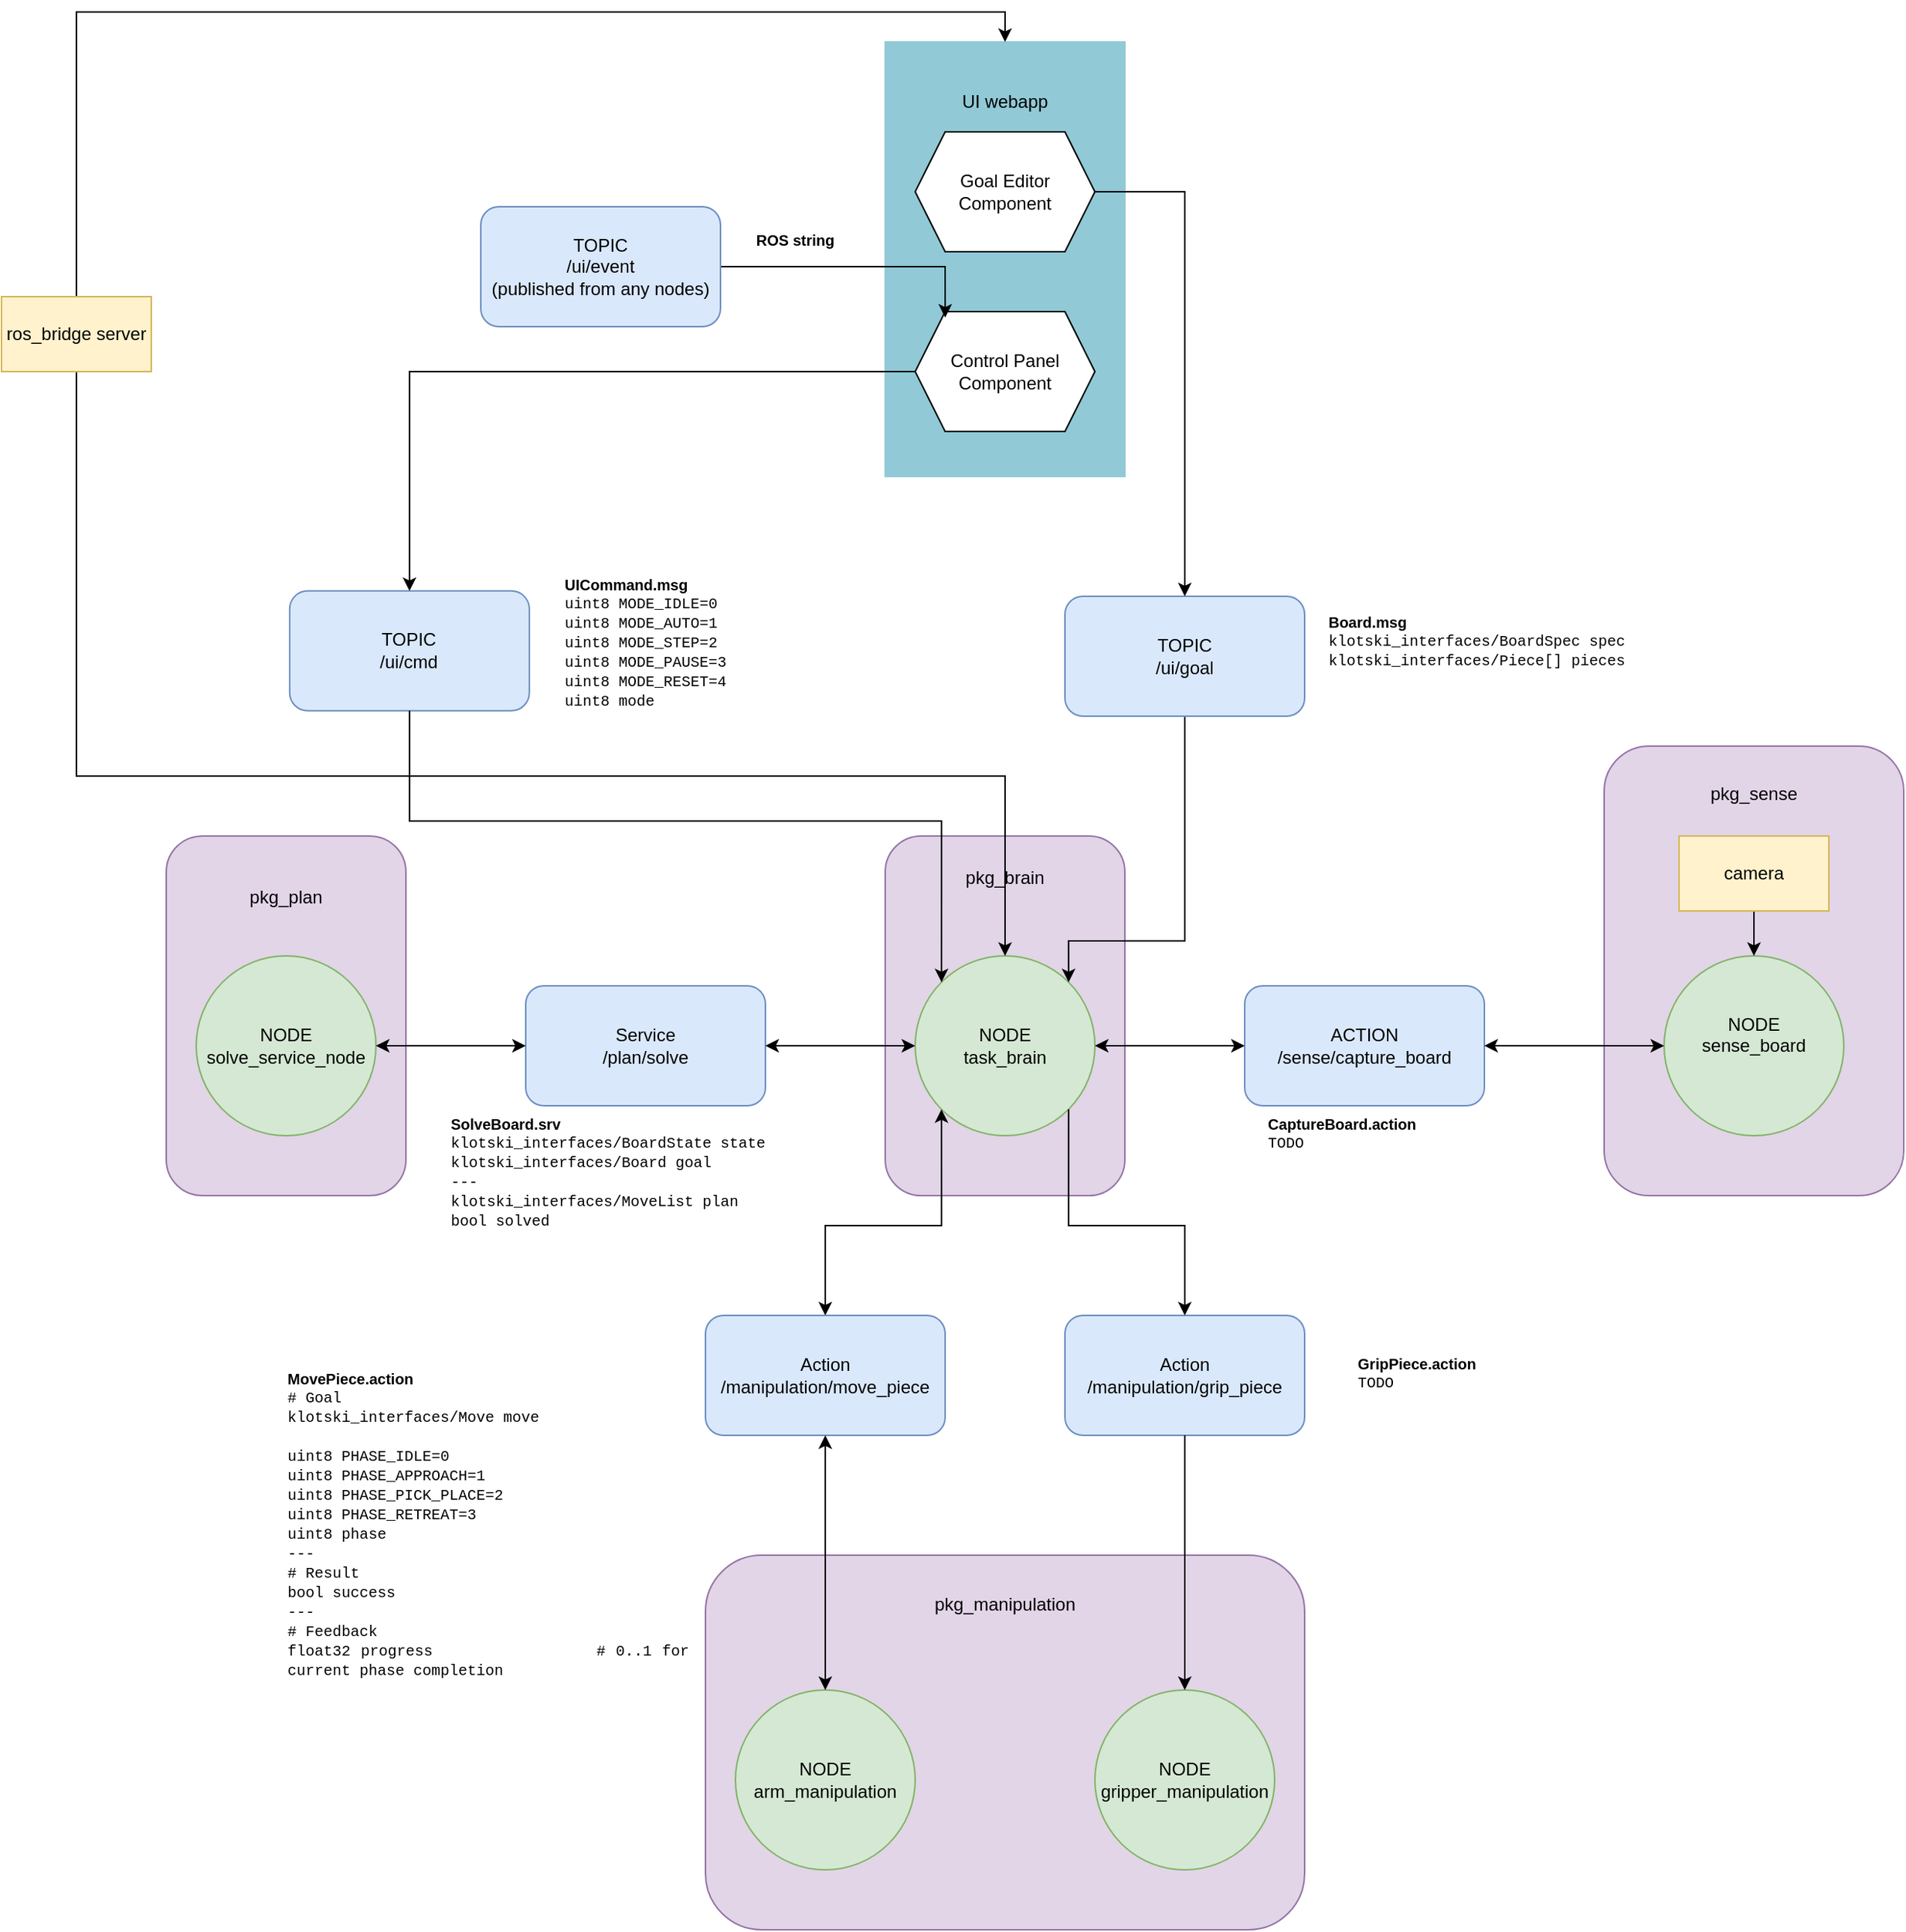 <mxfile version="28.2.5">
  <diagram name="Page-1" id="27UHR55FdALzBNMEXSYM">
    <mxGraphModel dx="1031" dy="1560" grid="1" gridSize="10" guides="1" tooltips="1" connect="1" arrows="1" fold="1" page="1" pageScale="1" pageWidth="1169" pageHeight="827" math="0" shadow="0">
      <root>
        <mxCell id="0" />
        <mxCell id="1" parent="0" />
        <mxCell id="_wPxAg17o3qXiyBbTdEI-1" value="&lt;p style=&quot;text-align: center;&quot;&gt;UI webapp&lt;/p&gt;&lt;p&gt;&lt;br&gt;&lt;/p&gt;&lt;p&gt;&lt;br&gt;&lt;/p&gt;&lt;p&gt;&lt;br&gt;&lt;/p&gt;&lt;p&gt;&lt;br&gt;&lt;/p&gt;&lt;p&gt;&lt;br&gt;&lt;/p&gt;&lt;p&gt;&lt;br&gt;&lt;/p&gt;&lt;p&gt;&lt;br&gt;&lt;/p&gt;&lt;p&gt;&lt;br&gt;&lt;/p&gt;" style="rounded=1;whiteSpace=wrap;html=1;fillColor=#91C9D6;strokeColor=#91C9D6;align=top;arcSize=0;" vertex="1" parent="1">
          <mxGeometry x="600" y="70" width="160" height="290" as="geometry" />
        </mxCell>
        <mxCell id="_wPxAg17o3qXiyBbTdEI-2" value="&lt;p style=&quot;text-align: center;&quot;&gt;pkg_plan&lt;/p&gt;&lt;p&gt;&lt;br&gt;&lt;/p&gt;&lt;p&gt;&lt;br&gt;&lt;/p&gt;&lt;p&gt;&lt;br&gt;&lt;/p&gt;&lt;p&gt;&lt;br&gt;&lt;/p&gt;&lt;p&gt;&lt;br&gt;&lt;/p&gt;&lt;p&gt;&lt;br&gt;&lt;/p&gt;" style="rounded=1;whiteSpace=wrap;html=1;fillColor=#e1d5e7;strokeColor=#9673a6;align=top;" vertex="1" parent="1">
          <mxGeometry x="120" y="600" width="160" height="240" as="geometry" />
        </mxCell>
        <mxCell id="_wPxAg17o3qXiyBbTdEI-3" value="&lt;p style=&quot;text-align: center;&quot;&gt;pkg_brain&lt;/p&gt;&lt;p&gt;&lt;br&gt;&lt;/p&gt;&lt;p&gt;&lt;br&gt;&lt;/p&gt;&lt;p&gt;&lt;br&gt;&lt;/p&gt;&lt;p&gt;&lt;br&gt;&lt;/p&gt;&lt;p&gt;&lt;br&gt;&lt;/p&gt;&lt;p&gt;&lt;br&gt;&lt;/p&gt;&lt;p&gt;&lt;br&gt;&lt;/p&gt;" style="rounded=1;whiteSpace=wrap;html=1;fillColor=#e1d5e7;strokeColor=#9673a6;align=top;" vertex="1" parent="1">
          <mxGeometry x="600" y="600" width="160" height="240" as="geometry" />
        </mxCell>
        <mxCell id="_wPxAg17o3qXiyBbTdEI-4" value="NODE&lt;br&gt;task_brain" style="ellipse;whiteSpace=wrap;html=1;aspect=fixed;fillColor=#d5e8d4;strokeColor=#82b366;" vertex="1" parent="1">
          <mxGeometry x="620" y="680" width="120" height="120" as="geometry" />
        </mxCell>
        <mxCell id="_wPxAg17o3qXiyBbTdEI-5" value="" style="endArrow=classic;startArrow=classic;html=1;rounded=0;entryX=0;entryY=1;entryDx=0;entryDy=0;exitX=0.5;exitY=0;exitDx=0;exitDy=0;edgeStyle=orthogonalEdgeStyle;" edge="1" parent="1" source="_wPxAg17o3qXiyBbTdEI-6" target="_wPxAg17o3qXiyBbTdEI-4">
          <mxGeometry width="50" height="50" relative="1" as="geometry">
            <mxPoint x="690" y="860" as="sourcePoint" />
            <mxPoint x="714" y="850" as="targetPoint" />
          </mxGeometry>
        </mxCell>
        <mxCell id="_wPxAg17o3qXiyBbTdEI-6" value="Action&lt;div&gt;/manipulation/move_piece&lt;/div&gt;" style="rounded=1;whiteSpace=wrap;html=1;fillColor=#dae8fc;strokeColor=#6c8ebf;" vertex="1" parent="1">
          <mxGeometry x="480" y="920" width="160" height="80" as="geometry" />
        </mxCell>
        <mxCell id="_wPxAg17o3qXiyBbTdEI-7" value="&lt;p style=&quot;text-align: center;&quot;&gt;pkg_manipulation&lt;/p&gt;&lt;p&gt;&lt;br&gt;&lt;/p&gt;&lt;p&gt;&lt;br&gt;&lt;/p&gt;&lt;p&gt;&lt;br&gt;&lt;/p&gt;&lt;p&gt;&lt;br&gt;&lt;/p&gt;&lt;p&gt;&lt;br&gt;&lt;/p&gt;&lt;p&gt;&lt;br&gt;&lt;/p&gt;&lt;p&gt;&lt;br&gt;&lt;/p&gt;" style="rounded=1;whiteSpace=wrap;html=1;fillColor=#e1d5e7;strokeColor=#9673a6;align=top;" vertex="1" parent="1">
          <mxGeometry x="480" y="1080" width="400" height="250" as="geometry" />
        </mxCell>
        <mxCell id="_wPxAg17o3qXiyBbTdEI-8" value="NODE&lt;div&gt;arm_manipulation&lt;/div&gt;" style="ellipse;whiteSpace=wrap;html=1;aspect=fixed;fillColor=#d5e8d4;strokeColor=#82b366;" vertex="1" parent="1">
          <mxGeometry x="500" y="1170" width="120" height="120" as="geometry" />
        </mxCell>
        <mxCell id="_wPxAg17o3qXiyBbTdEI-9" value="NODE&lt;div&gt;gripper_manipulation&lt;/div&gt;" style="ellipse;whiteSpace=wrap;html=1;aspect=fixed;fillColor=#d5e8d4;strokeColor=#82b366;" vertex="1" parent="1">
          <mxGeometry x="740" y="1170" width="120" height="120" as="geometry" />
        </mxCell>
        <mxCell id="_wPxAg17o3qXiyBbTdEI-10" value="" style="endArrow=classic;startArrow=classic;html=1;rounded=0;entryX=0.5;entryY=1;entryDx=0;entryDy=0;exitX=0.5;exitY=0;exitDx=0;exitDy=0;edgeStyle=orthogonalEdgeStyle;" edge="1" parent="1" source="_wPxAg17o3qXiyBbTdEI-8" target="_wPxAg17o3qXiyBbTdEI-6">
          <mxGeometry width="50" height="50" relative="1" as="geometry">
            <mxPoint x="830" y="1100" as="sourcePoint" />
            <mxPoint x="880" y="1050" as="targetPoint" />
          </mxGeometry>
        </mxCell>
        <mxCell id="_wPxAg17o3qXiyBbTdEI-11" value="Action&lt;div&gt;/manipulation/grip_piece&lt;/div&gt;" style="rounded=1;whiteSpace=wrap;html=1;fillColor=#dae8fc;strokeColor=#6c8ebf;" vertex="1" parent="1">
          <mxGeometry x="720" y="920" width="160" height="80" as="geometry" />
        </mxCell>
        <mxCell id="_wPxAg17o3qXiyBbTdEI-12" value="ACTION&lt;div&gt;/sense/capture_board&lt;/div&gt;" style="rounded=1;whiteSpace=wrap;html=1;fillColor=#dae8fc;strokeColor=#6c8ebf;" vertex="1" parent="1">
          <mxGeometry x="840" y="700" width="160" height="80" as="geometry" />
        </mxCell>
        <mxCell id="_wPxAg17o3qXiyBbTdEI-13" value="" style="endArrow=classic;startArrow=classic;html=1;rounded=0;entryX=1;entryY=0.5;entryDx=0;entryDy=0;exitX=0;exitY=0.5;exitDx=0;exitDy=0;" edge="1" parent="1" source="_wPxAg17o3qXiyBbTdEI-12" target="_wPxAg17o3qXiyBbTdEI-4">
          <mxGeometry width="50" height="50" relative="1" as="geometry">
            <mxPoint x="780" y="740" as="sourcePoint" />
            <mxPoint x="840" y="810" as="targetPoint" />
          </mxGeometry>
        </mxCell>
        <mxCell id="_wPxAg17o3qXiyBbTdEI-14" value="&lt;p style=&quot;text-align: center;&quot;&gt;pkg_sense&lt;/p&gt;&lt;p&gt;&lt;br&gt;&lt;/p&gt;&lt;p&gt;&lt;br&gt;&lt;/p&gt;&lt;p&gt;&lt;br&gt;&lt;/p&gt;&lt;p&gt;&lt;br&gt;&lt;/p&gt;&lt;p&gt;&lt;br&gt;&lt;/p&gt;&lt;p&gt;&lt;br&gt;&lt;/p&gt;&lt;p&gt;&lt;br&gt;&lt;/p&gt;&lt;p&gt;&lt;br&gt;&lt;/p&gt;&lt;p&gt;&lt;br&gt;&lt;/p&gt;" style="rounded=1;whiteSpace=wrap;html=1;fillColor=#e1d5e7;strokeColor=#9673a6;align=top;" vertex="1" parent="1">
          <mxGeometry x="1080" y="540" width="200" height="300" as="geometry" />
        </mxCell>
        <mxCell id="_wPxAg17o3qXiyBbTdEI-15" value="NODE&lt;div&gt;sense_board&lt;/div&gt;&lt;div&gt;&lt;br&gt;&lt;/div&gt;" style="ellipse;whiteSpace=wrap;html=1;aspect=fixed;fillColor=#d5e8d4;strokeColor=#82b366;" vertex="1" parent="1">
          <mxGeometry x="1120" y="680" width="120" height="120" as="geometry" />
        </mxCell>
        <mxCell id="_wPxAg17o3qXiyBbTdEI-16" value="" style="endArrow=classic;html=1;rounded=0;exitX=0.5;exitY=1;exitDx=0;exitDy=0;entryX=0.5;entryY=0;entryDx=0;entryDy=0;" edge="1" parent="1" source="_wPxAg17o3qXiyBbTdEI-31" target="_wPxAg17o3qXiyBbTdEI-15">
          <mxGeometry width="50" height="50" relative="1" as="geometry">
            <mxPoint x="990" y="950" as="sourcePoint" />
            <mxPoint x="1310" y="685" as="targetPoint" />
          </mxGeometry>
        </mxCell>
        <mxCell id="_wPxAg17o3qXiyBbTdEI-17" value="" style="endArrow=classic;startArrow=classic;html=1;rounded=0;entryX=0;entryY=0.5;entryDx=0;entryDy=0;exitX=1;exitY=0.5;exitDx=0;exitDy=0;" edge="1" parent="1" source="_wPxAg17o3qXiyBbTdEI-12" target="_wPxAg17o3qXiyBbTdEI-15">
          <mxGeometry width="50" height="50" relative="1" as="geometry">
            <mxPoint x="990" y="880" as="sourcePoint" />
            <mxPoint x="1040" y="830" as="targetPoint" />
          </mxGeometry>
        </mxCell>
        <mxCell id="_wPxAg17o3qXiyBbTdEI-19" value="TOPIC&lt;br&gt;/ui/cmd" style="rounded=1;whiteSpace=wrap;html=1;fillColor=#dae8fc;strokeColor=#6c8ebf;" vertex="1" parent="1">
          <mxGeometry x="202.4" y="436.43" width="160" height="80" as="geometry" />
        </mxCell>
        <mxCell id="_wPxAg17o3qXiyBbTdEI-45" style="edgeStyle=orthogonalEdgeStyle;rounded=0;orthogonalLoop=1;jettySize=auto;html=1;entryX=1;entryY=0;entryDx=0;entryDy=0;" edge="1" parent="1" source="_wPxAg17o3qXiyBbTdEI-20" target="_wPxAg17o3qXiyBbTdEI-4">
          <mxGeometry relative="1" as="geometry">
            <Array as="points">
              <mxPoint x="800" y="670" />
              <mxPoint x="722" y="670" />
            </Array>
          </mxGeometry>
        </mxCell>
        <mxCell id="_wPxAg17o3qXiyBbTdEI-20" value="TOPIC&lt;div&gt;/ui/goal&lt;/div&gt;" style="rounded=1;whiteSpace=wrap;html=1;fillColor=#dae8fc;strokeColor=#6c8ebf;" vertex="1" parent="1">
          <mxGeometry x="720" y="440" width="160" height="80" as="geometry" />
        </mxCell>
        <mxCell id="_wPxAg17o3qXiyBbTdEI-21" value="" style="endArrow=none;startArrow=classic;html=1;rounded=0;entryX=0;entryY=0.5;entryDx=0;entryDy=0;exitX=0.5;exitY=0;exitDx=0;exitDy=0;edgeStyle=orthogonalEdgeStyle;endFill=0;" edge="1" parent="1" source="_wPxAg17o3qXiyBbTdEI-19" target="_wPxAg17o3qXiyBbTdEI-42">
          <mxGeometry width="50" height="50" relative="1" as="geometry">
            <mxPoint x="542.4" y="712.43" as="sourcePoint" />
            <mxPoint x="482.4" y="272.43" as="targetPoint" />
            <Array as="points">
              <mxPoint x="282" y="290" />
            </Array>
          </mxGeometry>
        </mxCell>
        <mxCell id="_wPxAg17o3qXiyBbTdEI-22" value="" style="endArrow=none;startArrow=classic;html=1;rounded=0;entryX=0.5;entryY=1;entryDx=0;entryDy=0;exitX=0;exitY=0;exitDx=0;exitDy=0;edgeStyle=orthogonalEdgeStyle;endFill=0;" edge="1" parent="1" source="_wPxAg17o3qXiyBbTdEI-4" target="_wPxAg17o3qXiyBbTdEI-19">
          <mxGeometry width="50" height="50" relative="1" as="geometry">
            <mxPoint x="499.974" y="700.004" as="sourcePoint" />
            <mxPoint x="592.4" y="662.43" as="targetPoint" />
            <Array as="points">
              <mxPoint x="638" y="590" />
              <mxPoint x="282" y="590" />
            </Array>
          </mxGeometry>
        </mxCell>
        <mxCell id="_wPxAg17o3qXiyBbTdEI-25" value="" style="edgeStyle=orthogonalEdgeStyle;rounded=0;orthogonalLoop=1;jettySize=auto;html=1;entryX=0.5;entryY=0;entryDx=0;entryDy=0;" edge="1" parent="1" source="_wPxAg17o3qXiyBbTdEI-26" target="_wPxAg17o3qXiyBbTdEI-1">
          <mxGeometry relative="1" as="geometry">
            <mxPoint x="680" y="230" as="targetPoint" />
            <Array as="points">
              <mxPoint x="60" y="50" />
              <mxPoint x="680" y="50" />
            </Array>
          </mxGeometry>
        </mxCell>
        <mxCell id="_wPxAg17o3qXiyBbTdEI-43" style="edgeStyle=orthogonalEdgeStyle;rounded=0;orthogonalLoop=1;jettySize=auto;html=1;" edge="1" parent="1" source="_wPxAg17o3qXiyBbTdEI-26" target="_wPxAg17o3qXiyBbTdEI-4">
          <mxGeometry relative="1" as="geometry">
            <Array as="points">
              <mxPoint x="60" y="560" />
              <mxPoint x="680" y="560" />
            </Array>
          </mxGeometry>
        </mxCell>
        <mxCell id="_wPxAg17o3qXiyBbTdEI-26" value="ros_bridge server" style="rounded=0;whiteSpace=wrap;html=1;fillColor=#fff2cc;strokeColor=#d6b656;" vertex="1" parent="1">
          <mxGeometry x="10" y="240" width="100" height="50" as="geometry" />
        </mxCell>
        <mxCell id="_wPxAg17o3qXiyBbTdEI-27" value="NODE&lt;br&gt;solve_service_node" style="ellipse;whiteSpace=wrap;html=1;aspect=fixed;fillColor=#d5e8d4;strokeColor=#82b366;" vertex="1" parent="1">
          <mxGeometry x="140" y="680" width="120" height="120" as="geometry" />
        </mxCell>
        <mxCell id="_wPxAg17o3qXiyBbTdEI-28" value="Service&lt;div&gt;/plan/solve&lt;/div&gt;" style="rounded=1;whiteSpace=wrap;html=1;fillColor=#dae8fc;strokeColor=#6c8ebf;" vertex="1" parent="1">
          <mxGeometry x="360" y="700" width="160" height="80" as="geometry" />
        </mxCell>
        <mxCell id="_wPxAg17o3qXiyBbTdEI-29" value="" style="endArrow=classic;startArrow=classic;html=1;rounded=0;entryX=0;entryY=0.5;entryDx=0;entryDy=0;exitX=1;exitY=0.5;exitDx=0;exitDy=0;edgeStyle=orthogonalEdgeStyle;" edge="1" parent="1" source="_wPxAg17o3qXiyBbTdEI-28" target="_wPxAg17o3qXiyBbTdEI-4">
          <mxGeometry width="50" height="50" relative="1" as="geometry">
            <mxPoint x="570" y="820" as="sourcePoint" />
            <mxPoint x="620" y="770" as="targetPoint" />
          </mxGeometry>
        </mxCell>
        <mxCell id="_wPxAg17o3qXiyBbTdEI-30" value="" style="endArrow=classic;startArrow=classic;html=1;rounded=0;entryX=0;entryY=0.5;entryDx=0;entryDy=0;exitX=1;exitY=0.5;exitDx=0;exitDy=0;edgeStyle=orthogonalEdgeStyle;" edge="1" parent="1" source="_wPxAg17o3qXiyBbTdEI-27" target="_wPxAg17o3qXiyBbTdEI-28">
          <mxGeometry width="50" height="50" relative="1" as="geometry">
            <mxPoint x="570" y="820" as="sourcePoint" />
            <mxPoint x="620" y="770" as="targetPoint" />
          </mxGeometry>
        </mxCell>
        <mxCell id="_wPxAg17o3qXiyBbTdEI-31" value="camera" style="rounded=0;whiteSpace=wrap;html=1;fillColor=#fff2cc;strokeColor=#d6b656;" vertex="1" parent="1">
          <mxGeometry x="1130" y="600" width="100" height="50" as="geometry" />
        </mxCell>
        <UserObject label="&lt;span id=&quot;docs-internal-guid-a7e7bdfd-7fff-0071-b11b-e71a2c5c8676&quot;&gt;&lt;font&gt;&lt;p dir=&quot;ltr&quot; style=&quot;text-align: justify; font-weight: bold; line-height: 1.2; margin-top: 0pt; margin-bottom: 0pt;&quot;&gt;&lt;span style=&quot;font-family: Arial, sans-serif; background-color: transparent; font-weight: 700; font-style: normal; font-variant: normal; text-decoration: none; vertical-align: baseline; white-space: pre-wrap;&quot;&gt;UICommand.msg&lt;/span&gt;&lt;/p&gt;&lt;p dir=&quot;ltr&quot; style=&quot;text-align: justify; line-height: 1.2; margin-top: 0pt; margin-bottom: 0pt;&quot;&gt;&lt;font face=&quot;Courier New&quot;&gt;uint8 MODE_IDLE=0&lt;/font&gt;&lt;/p&gt;&lt;p dir=&quot;ltr&quot; style=&quot;text-align: justify; line-height: 1.2; margin-top: 0pt; margin-bottom: 0pt;&quot;&gt;&lt;font face=&quot;Courier New&quot;&gt;uint8 MODE_AUTO=1&lt;/font&gt;&lt;/p&gt;&lt;p dir=&quot;ltr&quot; style=&quot;text-align: justify; line-height: 1.2; margin-top: 0pt; margin-bottom: 0pt;&quot;&gt;&lt;font face=&quot;Courier New&quot;&gt;uint8 MODE_STEP=2&lt;/font&gt;&lt;/p&gt;&lt;p dir=&quot;ltr&quot; style=&quot;text-align: justify; line-height: 1.2; margin-top: 0pt; margin-bottom: 0pt;&quot;&gt;&lt;font face=&quot;Courier New&quot;&gt;uint8 MODE_PAUSE=3&lt;/font&gt;&lt;/p&gt;&lt;p dir=&quot;ltr&quot; style=&quot;text-align: justify; line-height: 1.2; margin-top: 0pt; margin-bottom: 0pt;&quot;&gt;&lt;font face=&quot;Courier New&quot;&gt;uint8 MODE_RESET=4&lt;/font&gt;&lt;/p&gt;&lt;p dir=&quot;ltr&quot; style=&quot;text-align: justify; line-height: 1.2; margin-top: 0pt; margin-bottom: 0pt;&quot;&gt;&lt;font face=&quot;Courier New&quot;&gt;uint8 mode&lt;/font&gt;&lt;/p&gt;&lt;/font&gt;&lt;/span&gt;" id="_wPxAg17o3qXiyBbTdEI-32">
          <mxCell style="text;whiteSpace=wrap;html=1;align=center;fontSize=10;" vertex="1" parent="1">
            <mxGeometry x="305" y="420" width="270" height="120" as="geometry" />
          </mxCell>
        </UserObject>
        <mxCell id="_wPxAg17o3qXiyBbTdEI-38" value="" style="endArrow=classic;html=1;rounded=0;entryX=0.5;entryY=0;entryDx=0;entryDy=0;exitX=1;exitY=1;exitDx=0;exitDy=0;edgeStyle=orthogonalEdgeStyle;" edge="1" parent="1" source="_wPxAg17o3qXiyBbTdEI-4" target="_wPxAg17o3qXiyBbTdEI-11">
          <mxGeometry width="50" height="50" relative="1" as="geometry">
            <mxPoint x="580" y="990" as="sourcePoint" />
            <mxPoint x="710" y="900" as="targetPoint" />
          </mxGeometry>
        </mxCell>
        <mxCell id="_wPxAg17o3qXiyBbTdEI-39" value="" style="endArrow=classic;html=1;rounded=0;entryX=0.5;entryY=0;entryDx=0;entryDy=0;exitX=0.5;exitY=1;exitDx=0;exitDy=0;" edge="1" parent="1" source="_wPxAg17o3qXiyBbTdEI-11" target="_wPxAg17o3qXiyBbTdEI-9">
          <mxGeometry width="50" height="50" relative="1" as="geometry">
            <mxPoint x="580" y="990" as="sourcePoint" />
            <mxPoint x="630" y="940" as="targetPoint" />
          </mxGeometry>
        </mxCell>
        <mxCell id="_wPxAg17o3qXiyBbTdEI-44" style="edgeStyle=orthogonalEdgeStyle;rounded=0;orthogonalLoop=1;jettySize=auto;html=1;exitX=1;exitY=0.5;exitDx=0;exitDy=0;entryX=0.5;entryY=0;entryDx=0;entryDy=0;" edge="1" parent="1" source="_wPxAg17o3qXiyBbTdEI-40" target="_wPxAg17o3qXiyBbTdEI-20">
          <mxGeometry relative="1" as="geometry" />
        </mxCell>
        <mxCell id="_wPxAg17o3qXiyBbTdEI-40" value="Goal Editor Component" style="shape=hexagon;perimeter=hexagonPerimeter2;whiteSpace=wrap;html=1;fixedSize=1;" vertex="1" parent="1">
          <mxGeometry x="620" y="130" width="120" height="80" as="geometry" />
        </mxCell>
        <UserObject label="&lt;span id=&quot;docs-internal-guid-a7e7bdfd-7fff-0071-b11b-e71a2c5c8676&quot;&gt;&lt;font&gt;&lt;p dir=&quot;ltr&quot; style=&quot;text-align: justify; font-weight: bold; line-height: 1.2; margin-top: 0pt; margin-bottom: 0pt;&quot;&gt;&lt;span style=&quot;font-family: Arial, sans-serif; background-color: transparent; font-weight: 700; font-style: normal; font-variant: normal; text-decoration: none; vertical-align: baseline; white-space: pre-wrap;&quot;&gt;Board.msg&lt;/span&gt;&lt;/p&gt;&lt;p dir=&quot;ltr&quot; style=&quot;text-align: justify; line-height: 1.2; margin-top: 0pt; margin-bottom: 0pt;&quot;&gt;&lt;font face=&quot;Courier New&quot;&gt;klotski_interfaces/BoardSpec spec&lt;/font&gt;&lt;/p&gt;&lt;p dir=&quot;ltr&quot; style=&quot;text-align: justify; line-height: 1.2; margin-top: 0pt; margin-bottom: 0pt;&quot;&gt;&lt;font face=&quot;Courier New&quot;&gt;klotski_interfaces/Piece[] pieces&lt;/font&gt;&lt;/p&gt;&lt;/font&gt;&lt;/span&gt;" id="_wPxAg17o3qXiyBbTdEI-41">
          <mxCell style="text;whiteSpace=wrap;html=1;align=center;fontSize=10;" vertex="1" parent="1">
            <mxGeometry x="860" y="445" width="270" height="70" as="geometry" />
          </mxCell>
        </UserObject>
        <mxCell id="_wPxAg17o3qXiyBbTdEI-42" value="Control Panel Component" style="shape=hexagon;perimeter=hexagonPerimeter2;whiteSpace=wrap;html=1;fixedSize=1;" vertex="1" parent="1">
          <mxGeometry x="620" y="250" width="120" height="80" as="geometry" />
        </mxCell>
        <mxCell id="_wPxAg17o3qXiyBbTdEI-48" style="edgeStyle=orthogonalEdgeStyle;rounded=0;orthogonalLoop=1;jettySize=auto;html=1;entryX=0.167;entryY=0.05;entryDx=0;entryDy=0;entryPerimeter=0;" edge="1" parent="1" source="_wPxAg17o3qXiyBbTdEI-46" target="_wPxAg17o3qXiyBbTdEI-42">
          <mxGeometry relative="1" as="geometry">
            <Array as="points">
              <mxPoint x="640" y="220" />
            </Array>
          </mxGeometry>
        </mxCell>
        <mxCell id="_wPxAg17o3qXiyBbTdEI-46" value="TOPIC&lt;br&gt;/ui/event&lt;br&gt;(published from any nodes)" style="rounded=1;whiteSpace=wrap;html=1;fillColor=#dae8fc;strokeColor=#6c8ebf;" vertex="1" parent="1">
          <mxGeometry x="330" y="180" width="160" height="80" as="geometry" />
        </mxCell>
        <UserObject label="&lt;span style=&quot;white-space-collapse: preserve;&quot; id=&quot;docs-internal-guid-a7e7bdfd-7fff-0071-b11b-e71a2c5c8676&quot;&gt;&lt;font face=&quot;Arial, sans-serif&quot;&gt;&lt;p dir=&quot;ltr&quot; style=&quot;text-align: justify; font-weight: bold; line-height: 1.2; margin-top: 0pt; margin-bottom: 0pt;&quot;&gt;ROS string&lt;/p&gt;&lt;/font&gt;&lt;/span&gt;" id="_wPxAg17o3qXiyBbTdEI-47">
          <mxCell style="text;whiteSpace=wrap;html=1;align=center;fontSize=10;" vertex="1" parent="1">
            <mxGeometry x="500" y="190" width="80" height="30" as="geometry" />
          </mxCell>
        </UserObject>
        <UserObject label="&lt;span style=&quot;&quot; id=&quot;docs-internal-guid-a7e7bdfd-7fff-0071-b11b-e71a2c5c8676&quot;&gt;&lt;p dir=&quot;ltr&quot; style=&quot;font-family: Arial, sans-serif; white-space-collapse: preserve; text-align: justify; font-weight: bold; line-height: 1.2; margin-top: 0pt; margin-bottom: 0pt;&quot;&gt;SolveBoard.srv&lt;/p&gt;&lt;p dir=&quot;ltr&quot; style=&quot;text-align: justify; line-height: 1.2; margin-top: 0pt; margin-bottom: 0pt;&quot;&gt;&lt;span style=&quot;white-space-collapse: preserve;&quot;&gt;&lt;font face=&quot;Courier New&quot;&gt;klotski_interfaces/BoardState state&lt;br&gt;klotski_interfaces/Board goal&lt;br&gt;---&lt;br&gt;klotski_interfaces/MoveList plan&lt;br&gt;bool solved&lt;/font&gt;&lt;/span&gt;&lt;/p&gt;&lt;/span&gt;" id="_wPxAg17o3qXiyBbTdEI-52">
          <mxCell style="text;whiteSpace=wrap;html=1;align=center;fontSize=10;" vertex="1" parent="1">
            <mxGeometry x="280" y="780" width="270" height="90" as="geometry" />
          </mxCell>
        </UserObject>
        <UserObject label="&lt;span style=&quot;&quot; id=&quot;docs-internal-guid-a7e7bdfd-7fff-0071-b11b-e71a2c5c8676&quot;&gt;&lt;p dir=&quot;ltr&quot; style=&quot;font-family: Arial, sans-serif; white-space-collapse: preserve; text-align: justify; font-weight: bold; line-height: 1.2; margin-top: 0pt; margin-bottom: 0pt;&quot;&gt;CaptureBoard.action&lt;/p&gt;&lt;p dir=&quot;ltr&quot; style=&quot;text-align: justify; line-height: 1.2; margin-top: 0pt; margin-bottom: 0pt;&quot;&gt;&lt;font face=&quot;Courier New&quot;&gt;&lt;span style=&quot;white-space-collapse: preserve;&quot;&gt;TODO&lt;/span&gt;&lt;/font&gt;&lt;/p&gt;&lt;/span&gt;" id="_wPxAg17o3qXiyBbTdEI-53">
          <mxCell style="text;whiteSpace=wrap;html=1;align=center;fontSize=10;" vertex="1" parent="1">
            <mxGeometry x="770" y="780" width="270" height="40" as="geometry" />
          </mxCell>
        </UserObject>
        <UserObject label="&lt;span style=&quot;&quot; id=&quot;docs-internal-guid-a7e7bdfd-7fff-0071-b11b-e71a2c5c8676&quot;&gt;&lt;p dir=&quot;ltr&quot; style=&quot;font-family: Arial, sans-serif; white-space-collapse: preserve; text-align: justify; font-weight: bold; line-height: 1.2; margin-top: 0pt; margin-bottom: 0pt;&quot;&gt;GripPiece.action&lt;/p&gt;&lt;p dir=&quot;ltr&quot; style=&quot;text-align: justify; line-height: 1.2; margin-top: 0pt; margin-bottom: 0pt;&quot;&gt;&lt;font face=&quot;Courier New&quot;&gt;&lt;span style=&quot;white-space-collapse: preserve;&quot;&gt;TODO&lt;/span&gt;&lt;/font&gt;&lt;/p&gt;&lt;/span&gt;" id="_wPxAg17o3qXiyBbTdEI-54">
          <mxCell style="text;whiteSpace=wrap;html=1;align=center;fontSize=10;" vertex="1" parent="1">
            <mxGeometry x="820" y="940" width="270" height="40" as="geometry" />
          </mxCell>
        </UserObject>
        <UserObject label="&lt;span style=&quot;&quot; id=&quot;docs-internal-guid-a7e7bdfd-7fff-0071-b11b-e71a2c5c8676&quot;&gt;&lt;p dir=&quot;ltr&quot; style=&quot;font-family: Arial, sans-serif; white-space-collapse: preserve; text-align: justify; font-weight: bold; line-height: 1.2; margin-top: 0pt; margin-bottom: 0pt;&quot;&gt;MovePiece.action&lt;/p&gt;&lt;p dir=&quot;ltr&quot; style=&quot;text-align: justify; line-height: 1.2; margin-top: 0pt; margin-bottom: 0pt;&quot;&gt;&lt;font face=&quot;Courier New&quot;&gt;&lt;span style=&quot;white-space-collapse: preserve;&quot;&gt;# Goal&lt;br/&gt;klotski_interfaces/Move move&lt;br/&gt;&lt;br/&gt;uint8 PHASE_IDLE=0&lt;br/&gt;uint8 PHASE_APPROACH=1&lt;br/&gt;uint8 PHASE_PICK_PLACE=2&lt;br/&gt;uint8 PHASE_RETREAT=3&lt;br/&gt;uint8 phase&lt;br/&gt;---&lt;br/&gt;# Result&lt;br/&gt;bool success&lt;br/&gt;---&lt;br/&gt;# Feedback&lt;br/&gt;float32 progress                # 0..1 for current phase completion&lt;/span&gt;&lt;/font&gt;&lt;/p&gt;&lt;/span&gt;" id="_wPxAg17o3qXiyBbTdEI-55">
          <mxCell style="text;whiteSpace=wrap;html=1;align=center;fontSize=10;" vertex="1" parent="1">
            <mxGeometry x="200" y="950" width="270" height="90" as="geometry" />
          </mxCell>
        </UserObject>
      </root>
    </mxGraphModel>
  </diagram>
</mxfile>

